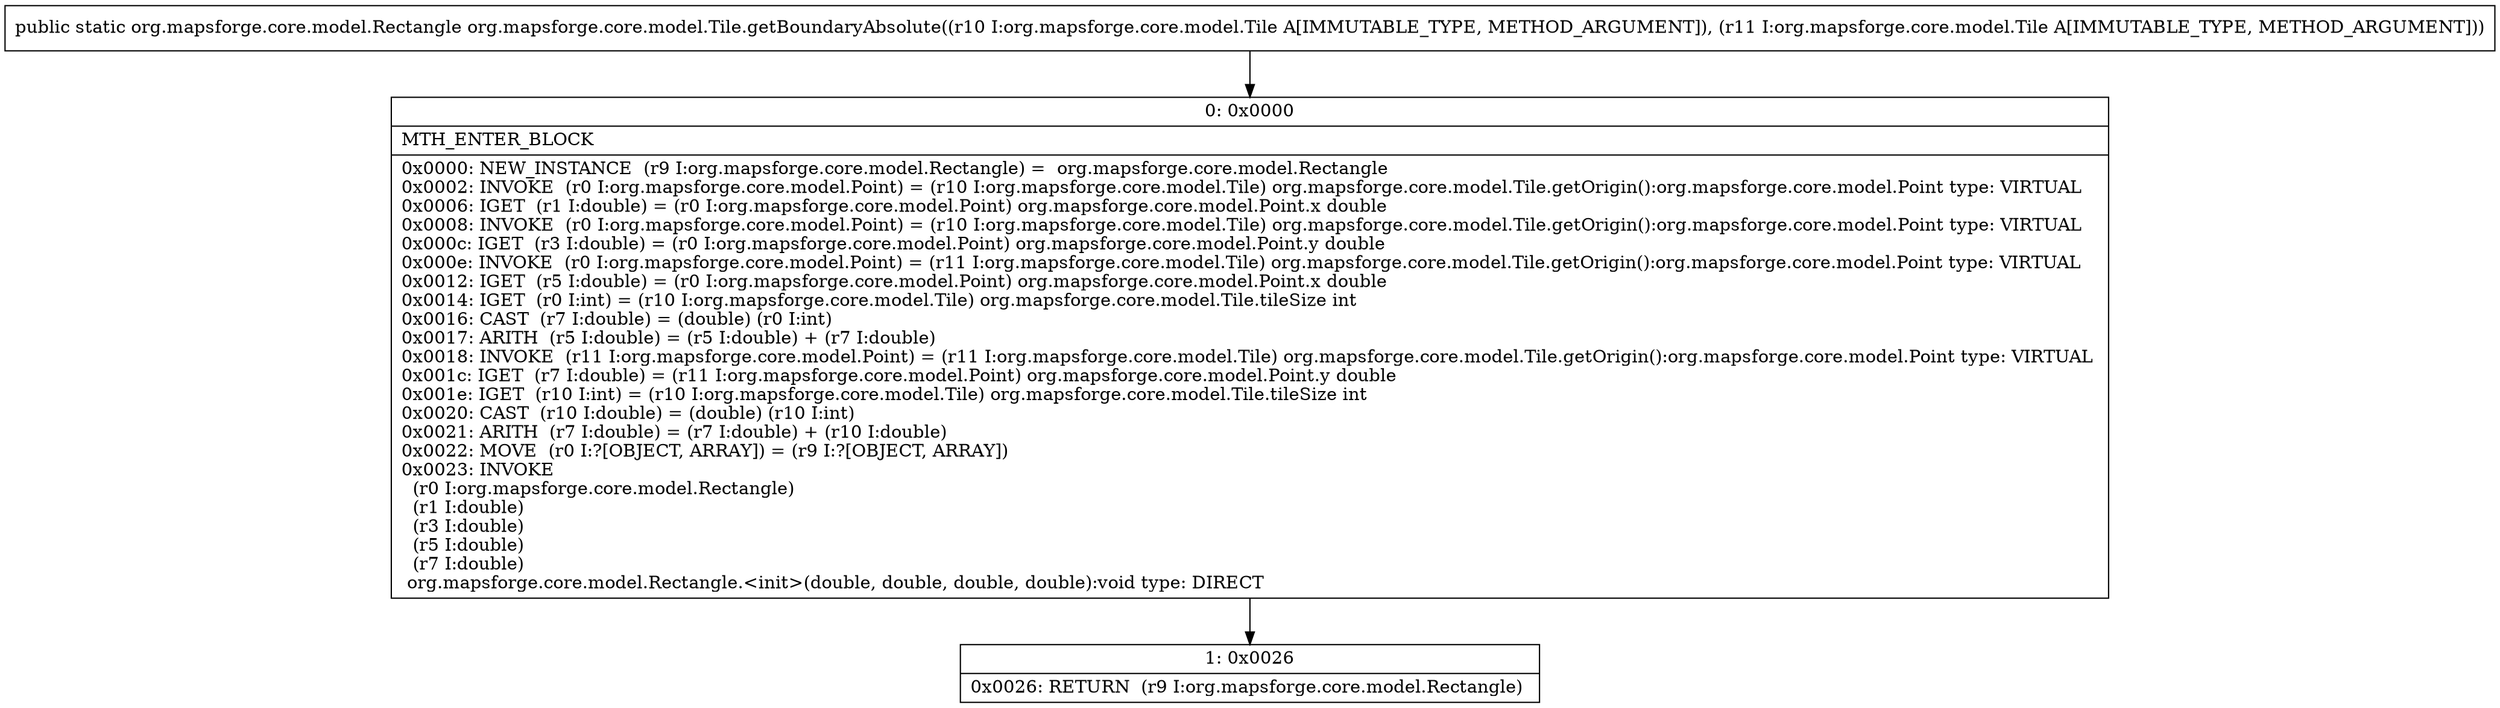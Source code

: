 digraph "CFG fororg.mapsforge.core.model.Tile.getBoundaryAbsolute(Lorg\/mapsforge\/core\/model\/Tile;Lorg\/mapsforge\/core\/model\/Tile;)Lorg\/mapsforge\/core\/model\/Rectangle;" {
Node_0 [shape=record,label="{0\:\ 0x0000|MTH_ENTER_BLOCK\l|0x0000: NEW_INSTANCE  (r9 I:org.mapsforge.core.model.Rectangle) =  org.mapsforge.core.model.Rectangle \l0x0002: INVOKE  (r0 I:org.mapsforge.core.model.Point) = (r10 I:org.mapsforge.core.model.Tile) org.mapsforge.core.model.Tile.getOrigin():org.mapsforge.core.model.Point type: VIRTUAL \l0x0006: IGET  (r1 I:double) = (r0 I:org.mapsforge.core.model.Point) org.mapsforge.core.model.Point.x double \l0x0008: INVOKE  (r0 I:org.mapsforge.core.model.Point) = (r10 I:org.mapsforge.core.model.Tile) org.mapsforge.core.model.Tile.getOrigin():org.mapsforge.core.model.Point type: VIRTUAL \l0x000c: IGET  (r3 I:double) = (r0 I:org.mapsforge.core.model.Point) org.mapsforge.core.model.Point.y double \l0x000e: INVOKE  (r0 I:org.mapsforge.core.model.Point) = (r11 I:org.mapsforge.core.model.Tile) org.mapsforge.core.model.Tile.getOrigin():org.mapsforge.core.model.Point type: VIRTUAL \l0x0012: IGET  (r5 I:double) = (r0 I:org.mapsforge.core.model.Point) org.mapsforge.core.model.Point.x double \l0x0014: IGET  (r0 I:int) = (r10 I:org.mapsforge.core.model.Tile) org.mapsforge.core.model.Tile.tileSize int \l0x0016: CAST  (r7 I:double) = (double) (r0 I:int) \l0x0017: ARITH  (r5 I:double) = (r5 I:double) + (r7 I:double) \l0x0018: INVOKE  (r11 I:org.mapsforge.core.model.Point) = (r11 I:org.mapsforge.core.model.Tile) org.mapsforge.core.model.Tile.getOrigin():org.mapsforge.core.model.Point type: VIRTUAL \l0x001c: IGET  (r7 I:double) = (r11 I:org.mapsforge.core.model.Point) org.mapsforge.core.model.Point.y double \l0x001e: IGET  (r10 I:int) = (r10 I:org.mapsforge.core.model.Tile) org.mapsforge.core.model.Tile.tileSize int \l0x0020: CAST  (r10 I:double) = (double) (r10 I:int) \l0x0021: ARITH  (r7 I:double) = (r7 I:double) + (r10 I:double) \l0x0022: MOVE  (r0 I:?[OBJECT, ARRAY]) = (r9 I:?[OBJECT, ARRAY]) \l0x0023: INVOKE  \l  (r0 I:org.mapsforge.core.model.Rectangle)\l  (r1 I:double)\l  (r3 I:double)\l  (r5 I:double)\l  (r7 I:double)\l org.mapsforge.core.model.Rectangle.\<init\>(double, double, double, double):void type: DIRECT \l}"];
Node_1 [shape=record,label="{1\:\ 0x0026|0x0026: RETURN  (r9 I:org.mapsforge.core.model.Rectangle) \l}"];
MethodNode[shape=record,label="{public static org.mapsforge.core.model.Rectangle org.mapsforge.core.model.Tile.getBoundaryAbsolute((r10 I:org.mapsforge.core.model.Tile A[IMMUTABLE_TYPE, METHOD_ARGUMENT]), (r11 I:org.mapsforge.core.model.Tile A[IMMUTABLE_TYPE, METHOD_ARGUMENT])) }"];
MethodNode -> Node_0;
Node_0 -> Node_1;
}

